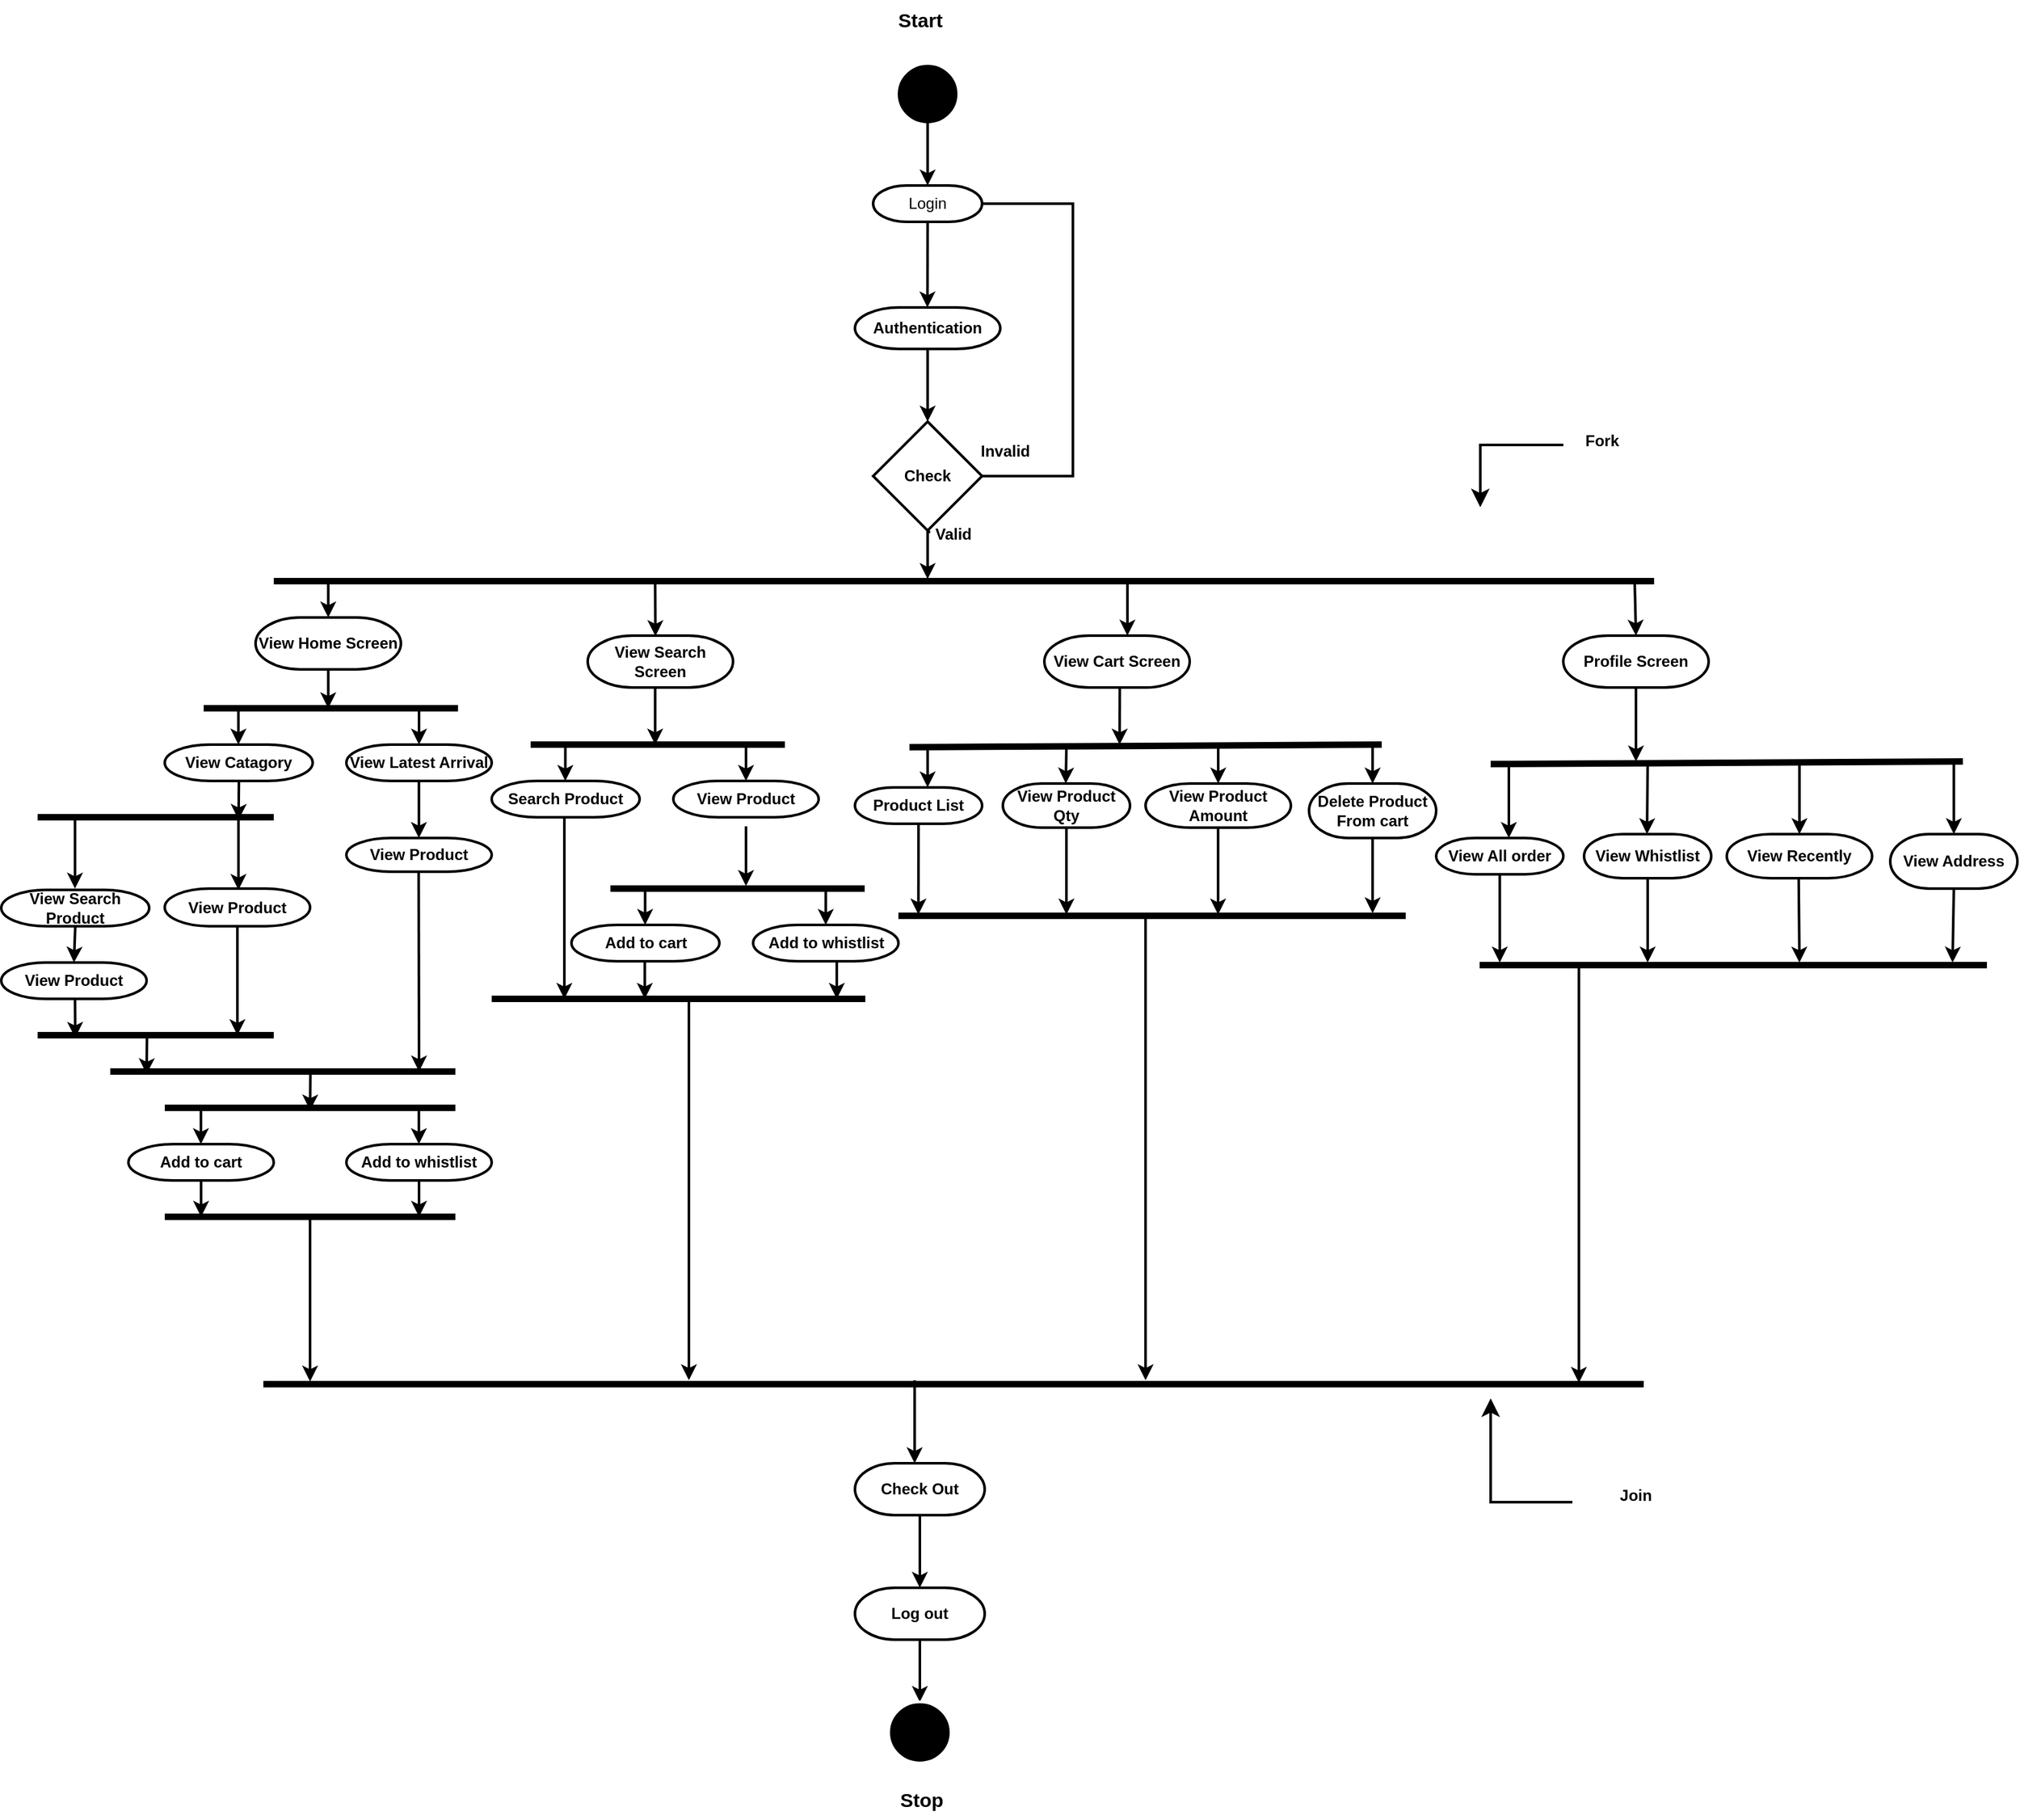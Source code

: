 <mxfile version="23.0.2" type="device" pages="2">
  <diagram id="C5RBs43oDa-KdzZeNtuy" name="Page-1">
    <mxGraphModel dx="2150" dy="235" grid="1" gridSize="14" guides="1" tooltips="1" connect="1" arrows="0" fold="1" page="0" pageScale="1" pageWidth="827" pageHeight="1169" math="0" shadow="0">
      <root>
        <mxCell id="WIyWlLk6GJQsqaUBKTNV-0" />
        <mxCell id="WIyWlLk6GJQsqaUBKTNV-1" parent="WIyWlLk6GJQsqaUBKTNV-0" />
        <mxCell id="346jWCT2rO-VqJYA6r8t-1" value="" style="ellipse;html=1;shape=startState;fillColor=#000000;strokeColor=#ffffff;strokeWidth=2;" parent="WIyWlLk6GJQsqaUBKTNV-1" vertex="1">
          <mxGeometry x="658" y="1179" width="56" height="55" as="geometry" />
        </mxCell>
        <mxCell id="346jWCT2rO-VqJYA6r8t-2" value="" style="endArrow=classic;html=1;rounded=0;exitX=0.5;exitY=1;exitDx=0;exitDy=0;strokeWidth=2;exitPerimeter=0;" parent="WIyWlLk6GJQsqaUBKTNV-1" source="346jWCT2rO-VqJYA6r8t-31" edge="1">
          <mxGeometry width="50" height="50" relative="1" as="geometry">
            <mxPoint x="685.86" y="1315" as="sourcePoint" />
            <mxPoint x="685.86" y="1371" as="targetPoint" />
          </mxGeometry>
        </mxCell>
        <mxCell id="346jWCT2rO-VqJYA6r8t-3" value="" style="endArrow=classic;html=1;rounded=0;entryX=0.5;entryY=0;entryDx=0;entryDy=0;exitX=0.5;exitY=1;exitDx=0;exitDy=0;exitPerimeter=0;strokeWidth=2;" parent="WIyWlLk6GJQsqaUBKTNV-1" source="346jWCT2rO-VqJYA6r8t-30" target="346jWCT2rO-VqJYA6r8t-4" edge="1">
          <mxGeometry width="50" height="50" relative="1" as="geometry">
            <mxPoint x="708" y="1475" as="sourcePoint" />
            <mxPoint x="684" y="1515" as="targetPoint" />
          </mxGeometry>
        </mxCell>
        <mxCell id="346jWCT2rO-VqJYA6r8t-58" style="edgeStyle=orthogonalEdgeStyle;rounded=0;orthogonalLoop=1;jettySize=auto;html=1;exitX=0.5;exitY=1;exitDx=0;exitDy=0;entryX=0.45;entryY=0.022;entryDx=0;entryDy=0;entryPerimeter=0;strokeWidth=2;" parent="WIyWlLk6GJQsqaUBKTNV-1" edge="1">
          <mxGeometry relative="1" as="geometry">
            <mxPoint x="688.01" y="1544" as="sourcePoint" />
            <mxPoint x="686" y="1580.396" as="targetPoint" />
            <Array as="points">
              <mxPoint x="686" y="1544" />
            </Array>
          </mxGeometry>
        </mxCell>
        <mxCell id="346jWCT2rO-VqJYA6r8t-4" value="&lt;b&gt;Check&lt;/b&gt;" style="rhombus;whiteSpace=wrap;html=1;strokeWidth=2;" parent="WIyWlLk6GJQsqaUBKTNV-1" vertex="1">
          <mxGeometry x="644" y="1459" width="84" height="84" as="geometry" />
        </mxCell>
        <mxCell id="346jWCT2rO-VqJYA6r8t-8" value="&lt;b&gt;Invalid&lt;/b&gt;" style="text;html=1;strokeColor=none;fillColor=none;align=center;verticalAlign=middle;whiteSpace=wrap;rounded=0;strokeWidth=2;" parent="WIyWlLk6GJQsqaUBKTNV-1" vertex="1">
          <mxGeometry x="716" y="1467" width="60" height="30" as="geometry" />
        </mxCell>
        <mxCell id="346jWCT2rO-VqJYA6r8t-9" value="&lt;b&gt;Valid&lt;/b&gt;" style="text;html=1;strokeColor=none;fillColor=none;align=center;verticalAlign=middle;whiteSpace=wrap;rounded=0;strokeWidth=2;" parent="WIyWlLk6GJQsqaUBKTNV-1" vertex="1">
          <mxGeometry x="676" y="1531" width="60" height="30" as="geometry" />
        </mxCell>
        <mxCell id="346jWCT2rO-VqJYA6r8t-18" value="" style="endArrow=classic;html=1;rounded=0;strokeWidth=2;" parent="WIyWlLk6GJQsqaUBKTNV-1" edge="1">
          <mxGeometry width="50" height="50" relative="1" as="geometry">
            <mxPoint x="676" y="2198" as="sourcePoint" />
            <mxPoint x="676" y="2262" as="targetPoint" />
          </mxGeometry>
        </mxCell>
        <mxCell id="346jWCT2rO-VqJYA6r8t-19" style="edgeStyle=orthogonalEdgeStyle;rounded=0;orthogonalLoop=1;jettySize=auto;html=1;exitX=0.5;exitY=1;exitDx=0;exitDy=0;entryX=0.5;entryY=0;entryDx=0;entryDy=0;exitPerimeter=0;strokeWidth=2;" parent="WIyWlLk6GJQsqaUBKTNV-1" source="346jWCT2rO-VqJYA6r8t-52" edge="1">
          <mxGeometry relative="1" as="geometry">
            <mxPoint x="676" y="2318" as="sourcePoint" />
            <mxPoint x="680" y="2446" as="targetPoint" />
          </mxGeometry>
        </mxCell>
        <mxCell id="346jWCT2rO-VqJYA6r8t-26" value="" style="edgeStyle=segmentEdgeStyle;endArrow=classic;html=1;curved=0;rounded=0;endSize=8;startSize=8;strokeWidth=2;" parent="WIyWlLk6GJQsqaUBKTNV-1" edge="1">
          <mxGeometry width="50" height="50" relative="1" as="geometry">
            <mxPoint x="1176" y="1477" as="sourcePoint" />
            <mxPoint x="1112" y="1525" as="targetPoint" />
          </mxGeometry>
        </mxCell>
        <mxCell id="346jWCT2rO-VqJYA6r8t-27" value="&lt;b&gt;Fork&lt;/b&gt;" style="text;html=1;strokeColor=none;fillColor=none;align=center;verticalAlign=middle;whiteSpace=wrap;rounded=0;strokeWidth=2;" parent="WIyWlLk6GJQsqaUBKTNV-1" vertex="1">
          <mxGeometry x="1176" y="1459" width="60" height="30" as="geometry" />
        </mxCell>
        <mxCell id="346jWCT2rO-VqJYA6r8t-28" value="" style="edgeStyle=segmentEdgeStyle;endArrow=classic;html=1;curved=0;rounded=0;endSize=8;startSize=8;strokeWidth=2;" parent="WIyWlLk6GJQsqaUBKTNV-1" edge="1">
          <mxGeometry width="50" height="50" relative="1" as="geometry">
            <mxPoint x="1183" y="2292" as="sourcePoint" />
            <mxPoint x="1120" y="2212" as="targetPoint" />
          </mxGeometry>
        </mxCell>
        <mxCell id="346jWCT2rO-VqJYA6r8t-29" value="&lt;b&gt;Join&lt;/b&gt;" style="text;html=1;strokeColor=none;fillColor=none;align=center;verticalAlign=middle;whiteSpace=wrap;rounded=0;strokeWidth=2;" parent="WIyWlLk6GJQsqaUBKTNV-1" vertex="1">
          <mxGeometry x="1202" y="2272" width="60" height="30" as="geometry" />
        </mxCell>
        <mxCell id="346jWCT2rO-VqJYA6r8t-30" value="&lt;b style=&quot;border-color: var(--border-color);&quot;&gt;Authentication&lt;/b&gt;" style="strokeWidth=2;html=1;shape=mxgraph.flowchart.terminator;whiteSpace=wrap;" parent="WIyWlLk6GJQsqaUBKTNV-1" vertex="1">
          <mxGeometry x="630" y="1371" width="112" height="32" as="geometry" />
        </mxCell>
        <mxCell id="346jWCT2rO-VqJYA6r8t-32" value="&lt;b&gt;View Home Screen&lt;/b&gt;" style="strokeWidth=2;html=1;shape=mxgraph.flowchart.terminator;whiteSpace=wrap;" parent="WIyWlLk6GJQsqaUBKTNV-1" vertex="1">
          <mxGeometry x="168" y="1610" width="112" height="40" as="geometry" />
        </mxCell>
        <mxCell id="346jWCT2rO-VqJYA6r8t-34" value="&lt;b&gt;View Search Screen&lt;/b&gt;" style="strokeWidth=2;html=1;shape=mxgraph.flowchart.terminator;whiteSpace=wrap;" parent="WIyWlLk6GJQsqaUBKTNV-1" vertex="1">
          <mxGeometry x="424" y="1624" width="112" height="40" as="geometry" />
        </mxCell>
        <mxCell id="346jWCT2rO-VqJYA6r8t-36" value="&lt;b&gt;View Cart Screen&lt;/b&gt;" style="strokeWidth=2;html=1;shape=mxgraph.flowchart.terminator;whiteSpace=wrap;" parent="WIyWlLk6GJQsqaUBKTNV-1" vertex="1">
          <mxGeometry x="776" y="1624" width="112" height="40" as="geometry" />
        </mxCell>
        <mxCell id="346jWCT2rO-VqJYA6r8t-47" value="&lt;b&gt;Profile Screen&lt;/b&gt;" style="strokeWidth=2;html=1;shape=mxgraph.flowchart.terminator;whiteSpace=wrap;" parent="WIyWlLk6GJQsqaUBKTNV-1" vertex="1">
          <mxGeometry x="1176" y="1624" width="112" height="40" as="geometry" />
        </mxCell>
        <mxCell id="346jWCT2rO-VqJYA6r8t-52" value="&lt;b&gt;Log out&lt;/b&gt;" style="strokeWidth=2;html=1;shape=mxgraph.flowchart.terminator;whiteSpace=wrap;" parent="WIyWlLk6GJQsqaUBKTNV-1" vertex="1">
          <mxGeometry x="630" y="2358" width="100" height="40" as="geometry" />
        </mxCell>
        <mxCell id="346jWCT2rO-VqJYA6r8t-65" style="edgeStyle=orthogonalEdgeStyle;rounded=0;orthogonalLoop=1;jettySize=auto;html=1;exitX=0.5;exitY=1;exitDx=0;exitDy=0;exitPerimeter=0;entryX=0.5;entryY=0;entryDx=0;entryDy=0;entryPerimeter=0;strokeWidth=2;" parent="WIyWlLk6GJQsqaUBKTNV-1" source="346jWCT2rO-VqJYA6r8t-53" target="346jWCT2rO-VqJYA6r8t-52" edge="1">
          <mxGeometry relative="1" as="geometry" />
        </mxCell>
        <mxCell id="346jWCT2rO-VqJYA6r8t-53" value="&lt;b&gt;Check Out&lt;/b&gt;" style="strokeWidth=2;html=1;shape=mxgraph.flowchart.terminator;whiteSpace=wrap;" parent="WIyWlLk6GJQsqaUBKTNV-1" vertex="1">
          <mxGeometry x="630" y="2262" width="100" height="40" as="geometry" />
        </mxCell>
        <mxCell id="346jWCT2rO-VqJYA6r8t-57" value="" style="edgeStyle=orthogonalEdgeStyle;rounded=0;orthogonalLoop=1;jettySize=auto;html=1;exitX=0.482;exitY=0.882;exitDx=0;exitDy=0;entryX=0.5;entryY=0;entryDx=0;entryDy=0;strokeWidth=2;exitPerimeter=0;entryPerimeter=0;" parent="WIyWlLk6GJQsqaUBKTNV-1" source="346jWCT2rO-VqJYA6r8t-1" target="346jWCT2rO-VqJYA6r8t-31" edge="1">
          <mxGeometry relative="1" as="geometry">
            <mxPoint x="682" y="1323" as="targetPoint" />
            <mxPoint x="682" y="1235" as="sourcePoint" />
            <Array as="points">
              <mxPoint x="686" y="1228" />
            </Array>
          </mxGeometry>
        </mxCell>
        <mxCell id="346jWCT2rO-VqJYA6r8t-31" value="Login" style="strokeWidth=2;html=1;shape=mxgraph.flowchart.terminator;whiteSpace=wrap;" parent="WIyWlLk6GJQsqaUBKTNV-1" vertex="1">
          <mxGeometry x="644" y="1277" width="84" height="28" as="geometry" />
        </mxCell>
        <mxCell id="346jWCT2rO-VqJYA6r8t-62" value="" style="endArrow=none;html=1;rounded=0;strokeWidth=2;entryX=1;entryY=0.5;entryDx=0;entryDy=0;exitX=1;exitY=0.5;exitDx=0;exitDy=0;exitPerimeter=0;" parent="WIyWlLk6GJQsqaUBKTNV-1" source="346jWCT2rO-VqJYA6r8t-31" target="346jWCT2rO-VqJYA6r8t-4" edge="1">
          <mxGeometry width="50" height="50" relative="1" as="geometry">
            <mxPoint x="798" y="1291" as="sourcePoint" />
            <mxPoint x="804" y="1499" as="targetPoint" />
            <Array as="points">
              <mxPoint x="798" y="1291" />
              <mxPoint x="798" y="1501" />
            </Array>
          </mxGeometry>
        </mxCell>
        <mxCell id="346jWCT2rO-VqJYA6r8t-66" value="" style="endArrow=classic;html=1;rounded=0;entryX=0.5;entryY=0;entryDx=0;entryDy=0;entryPerimeter=0;strokeWidth=2;" parent="WIyWlLk6GJQsqaUBKTNV-1" target="346jWCT2rO-VqJYA6r8t-32" edge="1">
          <mxGeometry width="50" height="50" relative="1" as="geometry">
            <mxPoint x="224" y="1582" as="sourcePoint" />
            <mxPoint x="514" y="1587" as="targetPoint" />
          </mxGeometry>
        </mxCell>
        <mxCell id="346jWCT2rO-VqJYA6r8t-68" value="" style="endArrow=classic;html=1;rounded=0;entryX=0.5;entryY=0;entryDx=0;entryDy=0;entryPerimeter=0;strokeWidth=2;" parent="WIyWlLk6GJQsqaUBKTNV-1" edge="1">
          <mxGeometry width="50" height="50" relative="1" as="geometry">
            <mxPoint x="840" y="1582" as="sourcePoint" />
            <mxPoint x="840.0" y="1624" as="targetPoint" />
          </mxGeometry>
        </mxCell>
        <mxCell id="346jWCT2rO-VqJYA6r8t-72" value="" style="endArrow=classic;html=1;rounded=0;entryX=0.569;entryY=-0.041;entryDx=0;entryDy=0;entryPerimeter=0;strokeWidth=2;" parent="WIyWlLk6GJQsqaUBKTNV-1" edge="1">
          <mxGeometry width="50" height="50" relative="1" as="geometry">
            <mxPoint x="476" y="1584" as="sourcePoint" />
            <mxPoint x="476.228" y="1624.36" as="targetPoint" />
          </mxGeometry>
        </mxCell>
        <mxCell id="cw4kN3tfvoRz-Rli5H_E-0" value="Start" style="text;html=1;align=center;verticalAlign=middle;resizable=0;points=[];autosize=1;strokeColor=none;fillColor=none;fontStyle=1;fontSize=15;" parent="WIyWlLk6GJQsqaUBKTNV-1" vertex="1">
          <mxGeometry x="654" y="1134" width="52" height="30" as="geometry" />
        </mxCell>
        <mxCell id="cw4kN3tfvoRz-Rli5H_E-2" value="Stop" style="text;html=1;align=center;verticalAlign=middle;resizable=0;points=[];autosize=1;strokeColor=none;fillColor=none;fontSize=15;fontStyle=1" parent="WIyWlLk6GJQsqaUBKTNV-1" vertex="1">
          <mxGeometry x="655" y="2506" width="51" height="30" as="geometry" />
        </mxCell>
        <mxCell id="h9T2KBe-GBrsIVy8H7wv-0" value="" style="endArrow=classic;html=1;rounded=0;entryX=0.5;entryY=0;entryDx=0;entryDy=0;entryPerimeter=0;strokeWidth=2;" parent="WIyWlLk6GJQsqaUBKTNV-1" target="346jWCT2rO-VqJYA6r8t-47" edge="1">
          <mxGeometry width="50" height="50" relative="1" as="geometry">
            <mxPoint x="1231" y="1582" as="sourcePoint" />
            <mxPoint x="1231.38" y="1610" as="targetPoint" />
          </mxGeometry>
        </mxCell>
        <mxCell id="h9T2KBe-GBrsIVy8H7wv-1" value="" style="endArrow=classic;html=1;rounded=0;strokeWidth=2;exitX=0.5;exitY=1;exitDx=0;exitDy=0;exitPerimeter=0;" parent="WIyWlLk6GJQsqaUBKTNV-1" source="346jWCT2rO-VqJYA6r8t-32" edge="1">
          <mxGeometry width="50" height="50" relative="1" as="geometry">
            <mxPoint x="280" y="1750" as="sourcePoint" />
            <mxPoint x="224" y="1680" as="targetPoint" />
          </mxGeometry>
        </mxCell>
        <mxCell id="h9T2KBe-GBrsIVy8H7wv-2" value="" style="endArrow=none;html=1;rounded=0;strokeWidth=5;" parent="WIyWlLk6GJQsqaUBKTNV-1" edge="1">
          <mxGeometry width="50" height="50" relative="1" as="geometry">
            <mxPoint x="128" y="1680" as="sourcePoint" />
            <mxPoint x="324" y="1680" as="targetPoint" />
          </mxGeometry>
        </mxCell>
        <mxCell id="h9T2KBe-GBrsIVy8H7wv-3" value="" style="endArrow=classic;html=1;rounded=0;strokeWidth=2;" parent="WIyWlLk6GJQsqaUBKTNV-1" edge="1">
          <mxGeometry width="50" height="50" relative="1" as="geometry">
            <mxPoint x="154.76" y="1680" as="sourcePoint" />
            <mxPoint x="154.76" y="1708" as="targetPoint" />
          </mxGeometry>
        </mxCell>
        <mxCell id="h9T2KBe-GBrsIVy8H7wv-4" value="&lt;b&gt;View Catagory&lt;/b&gt;" style="strokeWidth=2;html=1;shape=mxgraph.flowchart.terminator;whiteSpace=wrap;" parent="WIyWlLk6GJQsqaUBKTNV-1" vertex="1">
          <mxGeometry x="98" y="1708" width="114" height="28" as="geometry" />
        </mxCell>
        <mxCell id="h9T2KBe-GBrsIVy8H7wv-5" value="" style="endArrow=classic;html=1;rounded=0;strokeWidth=2;" parent="WIyWlLk6GJQsqaUBKTNV-1" edge="1">
          <mxGeometry width="50" height="50" relative="1" as="geometry">
            <mxPoint x="294" y="1680" as="sourcePoint" />
            <mxPoint x="294" y="1708" as="targetPoint" />
          </mxGeometry>
        </mxCell>
        <mxCell id="h9T2KBe-GBrsIVy8H7wv-6" value="&lt;b&gt;View Latest Arrival&lt;/b&gt;" style="strokeWidth=2;html=1;shape=mxgraph.flowchart.terminator;whiteSpace=wrap;" parent="WIyWlLk6GJQsqaUBKTNV-1" vertex="1">
          <mxGeometry x="238" y="1708" width="112" height="28" as="geometry" />
        </mxCell>
        <mxCell id="h9T2KBe-GBrsIVy8H7wv-10" value="" style="endArrow=classic;html=1;rounded=0;strokeWidth=2;" parent="WIyWlLk6GJQsqaUBKTNV-1" edge="1">
          <mxGeometry width="50" height="50" relative="1" as="geometry">
            <mxPoint x="28.8" y="1763" as="sourcePoint" />
            <mxPoint x="28.8" y="1819" as="targetPoint" />
          </mxGeometry>
        </mxCell>
        <mxCell id="h9T2KBe-GBrsIVy8H7wv-11" value="&lt;b style=&quot;border-color: var(--border-color);&quot;&gt;View Search Product&lt;/b&gt;" style="strokeWidth=2;html=1;shape=mxgraph.flowchart.terminator;whiteSpace=wrap;" parent="WIyWlLk6GJQsqaUBKTNV-1" vertex="1">
          <mxGeometry x="-28" y="1820" width="114" height="28" as="geometry" />
        </mxCell>
        <mxCell id="h9T2KBe-GBrsIVy8H7wv-12" value="" style="endArrow=classic;html=1;rounded=0;strokeWidth=2;exitX=0.5;exitY=1;exitDx=0;exitDy=0;exitPerimeter=0;" parent="WIyWlLk6GJQsqaUBKTNV-1" edge="1">
          <mxGeometry width="50" height="50" relative="1" as="geometry">
            <mxPoint x="155.15" y="1736" as="sourcePoint" />
            <mxPoint x="154.86" y="1766" as="targetPoint" />
          </mxGeometry>
        </mxCell>
        <mxCell id="h9T2KBe-GBrsIVy8H7wv-13" value="" style="endArrow=classic;html=1;rounded=0;strokeWidth=2;" parent="WIyWlLk6GJQsqaUBKTNV-1" edge="1">
          <mxGeometry width="50" height="50" relative="1" as="geometry">
            <mxPoint x="154.8" y="1764" as="sourcePoint" />
            <mxPoint x="154.8" y="1820" as="targetPoint" />
            <Array as="points">
              <mxPoint x="154.8" y="1792" />
            </Array>
          </mxGeometry>
        </mxCell>
        <mxCell id="h9T2KBe-GBrsIVy8H7wv-14" value="&lt;b&gt;View Product&lt;/b&gt;" style="strokeWidth=2;html=1;shape=mxgraph.flowchart.terminator;whiteSpace=wrap;" parent="WIyWlLk6GJQsqaUBKTNV-1" vertex="1">
          <mxGeometry x="98" y="1819" width="112" height="29" as="geometry" />
        </mxCell>
        <mxCell id="h9T2KBe-GBrsIVy8H7wv-15" value="" style="endArrow=none;html=1;rounded=0;strokeWidth=5;" parent="WIyWlLk6GJQsqaUBKTNV-1" edge="1">
          <mxGeometry width="50" height="50" relative="1" as="geometry">
            <mxPoint y="1764" as="sourcePoint" />
            <mxPoint x="182" y="1764" as="targetPoint" />
          </mxGeometry>
        </mxCell>
        <mxCell id="h9T2KBe-GBrsIVy8H7wv-16" value="" style="endArrow=none;html=1;rounded=0;strokeWidth=5;" parent="WIyWlLk6GJQsqaUBKTNV-1" edge="1">
          <mxGeometry width="50" height="50" relative="1" as="geometry">
            <mxPoint x="98" y="1988" as="sourcePoint" />
            <mxPoint x="322" y="1988" as="targetPoint" />
          </mxGeometry>
        </mxCell>
        <mxCell id="h9T2KBe-GBrsIVy8H7wv-17" value="" style="endArrow=classic;html=1;rounded=0;strokeWidth=2;" parent="WIyWlLk6GJQsqaUBKTNV-1" edge="1">
          <mxGeometry width="50" height="50" relative="1" as="geometry">
            <mxPoint x="125.86" y="1988" as="sourcePoint" />
            <mxPoint x="125.86" y="2016" as="targetPoint" />
          </mxGeometry>
        </mxCell>
        <mxCell id="h9T2KBe-GBrsIVy8H7wv-18" value="&lt;b&gt;Add to cart&lt;/b&gt;" style="strokeWidth=2;html=1;shape=mxgraph.flowchart.terminator;whiteSpace=wrap;" parent="WIyWlLk6GJQsqaUBKTNV-1" vertex="1">
          <mxGeometry x="70" y="2016" width="112" height="28" as="geometry" />
        </mxCell>
        <mxCell id="h9T2KBe-GBrsIVy8H7wv-19" value="" style="endArrow=classic;html=1;rounded=0;strokeWidth=2;" parent="WIyWlLk6GJQsqaUBKTNV-1" edge="1">
          <mxGeometry width="50" height="50" relative="1" as="geometry">
            <mxPoint x="293.86" y="1988" as="sourcePoint" />
            <mxPoint x="293.86" y="2016" as="targetPoint" />
          </mxGeometry>
        </mxCell>
        <mxCell id="h9T2KBe-GBrsIVy8H7wv-20" value="&lt;b&gt;Add to whistlist&lt;/b&gt;" style="strokeWidth=2;html=1;shape=mxgraph.flowchart.terminator;whiteSpace=wrap;" parent="WIyWlLk6GJQsqaUBKTNV-1" vertex="1">
          <mxGeometry x="238" y="2016" width="112" height="28" as="geometry" />
        </mxCell>
        <mxCell id="h9T2KBe-GBrsIVy8H7wv-21" value="" style="endArrow=classic;html=1;rounded=0;strokeWidth=2;" parent="WIyWlLk6GJQsqaUBKTNV-1" edge="1">
          <mxGeometry width="50" height="50" relative="1" as="geometry">
            <mxPoint x="293.89" y="1736" as="sourcePoint" />
            <mxPoint x="293.89" y="1780" as="targetPoint" />
          </mxGeometry>
        </mxCell>
        <mxCell id="h9T2KBe-GBrsIVy8H7wv-22" value="&lt;b&gt;View Product&lt;/b&gt;" style="strokeWidth=2;html=1;shape=mxgraph.flowchart.terminator;whiteSpace=wrap;" parent="WIyWlLk6GJQsqaUBKTNV-1" vertex="1">
          <mxGeometry x="238" y="1780" width="112" height="26" as="geometry" />
        </mxCell>
        <mxCell id="h9T2KBe-GBrsIVy8H7wv-23" value="" style="endArrow=classic;html=1;rounded=0;strokeWidth=2;" parent="WIyWlLk6GJQsqaUBKTNV-1" edge="1">
          <mxGeometry width="50" height="50" relative="1" as="geometry">
            <mxPoint x="293.71" y="1806" as="sourcePoint" />
            <mxPoint x="294" y="1960" as="targetPoint" />
          </mxGeometry>
        </mxCell>
        <mxCell id="h9T2KBe-GBrsIVy8H7wv-24" value="" style="endArrow=classic;html=1;rounded=0;strokeWidth=2;exitX=0.5;exitY=1;exitDx=0;exitDy=0;exitPerimeter=0;" parent="WIyWlLk6GJQsqaUBKTNV-1" source="h9T2KBe-GBrsIVy8H7wv-14" edge="1">
          <mxGeometry width="50" height="50" relative="1" as="geometry">
            <mxPoint x="168" y="1862" as="sourcePoint" />
            <mxPoint x="154" y="1932" as="targetPoint" />
          </mxGeometry>
        </mxCell>
        <mxCell id="h9T2KBe-GBrsIVy8H7wv-26" value="" style="endArrow=classic;html=1;rounded=0;strokeWidth=2;entryX=0.5;entryY=0;entryDx=0;entryDy=0;entryPerimeter=0;exitX=0.5;exitY=1;exitDx=0;exitDy=0;exitPerimeter=0;" parent="WIyWlLk6GJQsqaUBKTNV-1" source="h9T2KBe-GBrsIVy8H7wv-11" target="h9T2KBe-GBrsIVy8H7wv-27" edge="1">
          <mxGeometry width="50" height="50" relative="1" as="geometry">
            <mxPoint x="28.8" y="1849" as="sourcePoint" />
            <mxPoint x="29" y="1879" as="targetPoint" />
            <Array as="points" />
          </mxGeometry>
        </mxCell>
        <mxCell id="h9T2KBe-GBrsIVy8H7wv-27" value="&lt;b&gt;View Product&lt;/b&gt;" style="strokeWidth=2;html=1;shape=mxgraph.flowchart.terminator;whiteSpace=wrap;" parent="WIyWlLk6GJQsqaUBKTNV-1" vertex="1">
          <mxGeometry x="-28" y="1876" width="112" height="28" as="geometry" />
        </mxCell>
        <mxCell id="h9T2KBe-GBrsIVy8H7wv-28" value="" style="endArrow=classic;html=1;rounded=0;strokeWidth=2;entryX=0.5;entryY=0;entryDx=0;entryDy=0;entryPerimeter=0;" parent="WIyWlLk6GJQsqaUBKTNV-1" edge="1">
          <mxGeometry width="50" height="50" relative="1" as="geometry">
            <mxPoint x="28.8" y="1904" as="sourcePoint" />
            <mxPoint x="29" y="1934" as="targetPoint" />
            <Array as="points" />
          </mxGeometry>
        </mxCell>
        <mxCell id="h9T2KBe-GBrsIVy8H7wv-30" value="" style="endArrow=none;html=1;rounded=0;strokeWidth=5;" parent="WIyWlLk6GJQsqaUBKTNV-1" edge="1">
          <mxGeometry width="50" height="50" relative="1" as="geometry">
            <mxPoint x="182" y="1582" as="sourcePoint" />
            <mxPoint x="1246" y="1582" as="targetPoint" />
          </mxGeometry>
        </mxCell>
        <mxCell id="h9T2KBe-GBrsIVy8H7wv-31" value="" style="endArrow=none;html=1;rounded=0;strokeWidth=5;" parent="WIyWlLk6GJQsqaUBKTNV-1" edge="1">
          <mxGeometry width="50" height="50" relative="1" as="geometry">
            <mxPoint y="1932" as="sourcePoint" />
            <mxPoint x="182" y="1932" as="targetPoint" />
          </mxGeometry>
        </mxCell>
        <mxCell id="h9T2KBe-GBrsIVy8H7wv-32" value="" style="endArrow=classic;html=1;rounded=0;strokeWidth=2;exitX=0.5;exitY=1;exitDx=0;exitDy=0;exitPerimeter=0;" parent="WIyWlLk6GJQsqaUBKTNV-1" edge="1">
          <mxGeometry width="50" height="50" relative="1" as="geometry">
            <mxPoint x="84.29" y="1932" as="sourcePoint" />
            <mxPoint x="84.0" y="1962" as="targetPoint" />
          </mxGeometry>
        </mxCell>
        <mxCell id="h9T2KBe-GBrsIVy8H7wv-34" value="" style="endArrow=none;html=1;rounded=0;strokeWidth=5;" parent="WIyWlLk6GJQsqaUBKTNV-1" edge="1">
          <mxGeometry width="50" height="50" relative="1" as="geometry">
            <mxPoint x="56" y="1960" as="sourcePoint" />
            <mxPoint x="322" y="1960" as="targetPoint" />
          </mxGeometry>
        </mxCell>
        <mxCell id="h9T2KBe-GBrsIVy8H7wv-35" value="" style="endArrow=classic;html=1;rounded=0;strokeWidth=2;exitX=0.5;exitY=1;exitDx=0;exitDy=0;exitPerimeter=0;" parent="WIyWlLk6GJQsqaUBKTNV-1" edge="1">
          <mxGeometry width="50" height="50" relative="1" as="geometry">
            <mxPoint x="210.29" y="1960" as="sourcePoint" />
            <mxPoint x="210" y="1990" as="targetPoint" />
          </mxGeometry>
        </mxCell>
        <mxCell id="h9T2KBe-GBrsIVy8H7wv-37" value="" style="endArrow=classic;html=1;rounded=0;strokeWidth=2;" parent="WIyWlLk6GJQsqaUBKTNV-1" edge="1">
          <mxGeometry width="50" height="50" relative="1" as="geometry">
            <mxPoint x="126.0" y="2044" as="sourcePoint" />
            <mxPoint x="126.0" y="2072" as="targetPoint" />
          </mxGeometry>
        </mxCell>
        <mxCell id="h9T2KBe-GBrsIVy8H7wv-38" value="" style="endArrow=classic;html=1;rounded=0;strokeWidth=2;" parent="WIyWlLk6GJQsqaUBKTNV-1" edge="1">
          <mxGeometry width="50" height="50" relative="1" as="geometry">
            <mxPoint x="294" y="2044" as="sourcePoint" />
            <mxPoint x="294" y="2072" as="targetPoint" />
          </mxGeometry>
        </mxCell>
        <mxCell id="h9T2KBe-GBrsIVy8H7wv-39" value="" style="endArrow=none;html=1;rounded=0;strokeWidth=5;" parent="WIyWlLk6GJQsqaUBKTNV-1" edge="1">
          <mxGeometry width="50" height="50" relative="1" as="geometry">
            <mxPoint x="98" y="2072" as="sourcePoint" />
            <mxPoint x="322" y="2072" as="targetPoint" />
          </mxGeometry>
        </mxCell>
        <mxCell id="h9T2KBe-GBrsIVy8H7wv-40" value="" style="endArrow=classic;html=1;rounded=0;strokeWidth=2;" parent="WIyWlLk6GJQsqaUBKTNV-1" edge="1">
          <mxGeometry width="50" height="50" relative="1" as="geometry">
            <mxPoint x="210" y="2073" as="sourcePoint" />
            <mxPoint x="210" y="2199" as="targetPoint" />
          </mxGeometry>
        </mxCell>
        <mxCell id="h9T2KBe-GBrsIVy8H7wv-41" value="" style="endArrow=none;html=1;rounded=0;strokeWidth=5;" parent="WIyWlLk6GJQsqaUBKTNV-1" edge="1">
          <mxGeometry width="50" height="50" relative="1" as="geometry">
            <mxPoint x="380" y="1708" as="sourcePoint" />
            <mxPoint x="576" y="1708" as="targetPoint" />
          </mxGeometry>
        </mxCell>
        <mxCell id="h9T2KBe-GBrsIVy8H7wv-42" value="" style="endArrow=classic;html=1;rounded=0;strokeWidth=2;" parent="WIyWlLk6GJQsqaUBKTNV-1" edge="1">
          <mxGeometry width="50" height="50" relative="1" as="geometry">
            <mxPoint x="406.76" y="1708" as="sourcePoint" />
            <mxPoint x="406.76" y="1736" as="targetPoint" />
          </mxGeometry>
        </mxCell>
        <mxCell id="h9T2KBe-GBrsIVy8H7wv-43" value="&lt;b&gt;Search Product&lt;/b&gt;" style="strokeWidth=2;html=1;shape=mxgraph.flowchart.terminator;whiteSpace=wrap;" parent="WIyWlLk6GJQsqaUBKTNV-1" vertex="1">
          <mxGeometry x="350" y="1736" width="114" height="28" as="geometry" />
        </mxCell>
        <mxCell id="h9T2KBe-GBrsIVy8H7wv-44" value="" style="endArrow=classic;html=1;rounded=0;strokeWidth=2;" parent="WIyWlLk6GJQsqaUBKTNV-1" edge="1">
          <mxGeometry width="50" height="50" relative="1" as="geometry">
            <mxPoint x="546" y="1708" as="sourcePoint" />
            <mxPoint x="546" y="1736" as="targetPoint" />
          </mxGeometry>
        </mxCell>
        <mxCell id="h9T2KBe-GBrsIVy8H7wv-45" value="&lt;b&gt;View Product&lt;/b&gt;" style="strokeWidth=2;html=1;shape=mxgraph.flowchart.terminator;whiteSpace=wrap;" parent="WIyWlLk6GJQsqaUBKTNV-1" vertex="1">
          <mxGeometry x="490" y="1736" width="112" height="28" as="geometry" />
        </mxCell>
        <mxCell id="h9T2KBe-GBrsIVy8H7wv-46" value="" style="endArrow=classic;html=1;rounded=0;strokeWidth=2;" parent="WIyWlLk6GJQsqaUBKTNV-1" edge="1">
          <mxGeometry width="50" height="50" relative="1" as="geometry">
            <mxPoint x="476" y="1664" as="sourcePoint" />
            <mxPoint x="476" y="1708" as="targetPoint" />
          </mxGeometry>
        </mxCell>
        <mxCell id="h9T2KBe-GBrsIVy8H7wv-47" value="" style="endArrow=classic;html=1;rounded=0;strokeWidth=2;" parent="WIyWlLk6GJQsqaUBKTNV-1" edge="1">
          <mxGeometry width="50" height="50" relative="1" as="geometry">
            <mxPoint x="406" y="1764" as="sourcePoint" />
            <mxPoint x="406" y="1904" as="targetPoint" />
          </mxGeometry>
        </mxCell>
        <mxCell id="h9T2KBe-GBrsIVy8H7wv-54" value="" style="endArrow=classic;html=1;rounded=0;strokeWidth=2;" parent="WIyWlLk6GJQsqaUBKTNV-1" edge="1">
          <mxGeometry width="50" height="50" relative="1" as="geometry">
            <mxPoint x="546" y="1771" as="sourcePoint" />
            <mxPoint x="546" y="1817" as="targetPoint" />
          </mxGeometry>
        </mxCell>
        <mxCell id="h9T2KBe-GBrsIVy8H7wv-55" value="" style="endArrow=none;html=1;rounded=0;strokeWidth=5;" parent="WIyWlLk6GJQsqaUBKTNV-1" edge="1">
          <mxGeometry width="50" height="50" relative="1" as="geometry">
            <mxPoint x="441.5" y="1819" as="sourcePoint" />
            <mxPoint x="637.5" y="1819" as="targetPoint" />
          </mxGeometry>
        </mxCell>
        <mxCell id="h9T2KBe-GBrsIVy8H7wv-56" value="" style="endArrow=classic;html=1;rounded=0;strokeWidth=2;" parent="WIyWlLk6GJQsqaUBKTNV-1" edge="1">
          <mxGeometry width="50" height="50" relative="1" as="geometry">
            <mxPoint x="468.26" y="1819" as="sourcePoint" />
            <mxPoint x="468.26" y="1847" as="targetPoint" />
          </mxGeometry>
        </mxCell>
        <mxCell id="h9T2KBe-GBrsIVy8H7wv-57" value="&lt;b style=&quot;border-color: var(--border-color);&quot;&gt;Add to cart&lt;/b&gt;" style="strokeWidth=2;html=1;shape=mxgraph.flowchart.terminator;whiteSpace=wrap;" parent="WIyWlLk6GJQsqaUBKTNV-1" vertex="1">
          <mxGeometry x="411.5" y="1847" width="114" height="28" as="geometry" />
        </mxCell>
        <mxCell id="h9T2KBe-GBrsIVy8H7wv-58" value="" style="endArrow=classic;html=1;rounded=0;strokeWidth=2;" parent="WIyWlLk6GJQsqaUBKTNV-1" edge="1">
          <mxGeometry width="50" height="50" relative="1" as="geometry">
            <mxPoint x="607.5" y="1819" as="sourcePoint" />
            <mxPoint x="607.5" y="1847" as="targetPoint" />
          </mxGeometry>
        </mxCell>
        <mxCell id="h9T2KBe-GBrsIVy8H7wv-59" value="&lt;b&gt;Add to whistlist&lt;/b&gt;" style="strokeWidth=2;html=1;shape=mxgraph.flowchart.terminator;whiteSpace=wrap;" parent="WIyWlLk6GJQsqaUBKTNV-1" vertex="1">
          <mxGeometry x="551.5" y="1847" width="112" height="28" as="geometry" />
        </mxCell>
        <mxCell id="h9T2KBe-GBrsIVy8H7wv-60" value="" style="endArrow=classic;html=1;rounded=0;strokeWidth=2;" parent="WIyWlLk6GJQsqaUBKTNV-1" edge="1">
          <mxGeometry width="50" height="50" relative="1" as="geometry">
            <mxPoint x="468" y="1876" as="sourcePoint" />
            <mxPoint x="468" y="1904" as="targetPoint" />
          </mxGeometry>
        </mxCell>
        <mxCell id="h9T2KBe-GBrsIVy8H7wv-61" value="" style="endArrow=classic;html=1;rounded=0;strokeWidth=2;" parent="WIyWlLk6GJQsqaUBKTNV-1" edge="1">
          <mxGeometry width="50" height="50" relative="1" as="geometry">
            <mxPoint x="616" y="1876" as="sourcePoint" />
            <mxPoint x="616" y="1904" as="targetPoint" />
          </mxGeometry>
        </mxCell>
        <mxCell id="h9T2KBe-GBrsIVy8H7wv-62" value="" style="endArrow=none;html=1;rounded=0;strokeWidth=5;" parent="WIyWlLk6GJQsqaUBKTNV-1" edge="1">
          <mxGeometry width="50" height="50" relative="1" as="geometry">
            <mxPoint x="350" y="1904" as="sourcePoint" />
            <mxPoint x="638" y="1904" as="targetPoint" />
          </mxGeometry>
        </mxCell>
        <mxCell id="h9T2KBe-GBrsIVy8H7wv-63" value="" style="endArrow=classic;html=1;rounded=0;strokeWidth=2;" parent="WIyWlLk6GJQsqaUBKTNV-1" edge="1">
          <mxGeometry width="50" height="50" relative="1" as="geometry">
            <mxPoint x="502" y="1904" as="sourcePoint" />
            <mxPoint x="502" y="2198" as="targetPoint" />
          </mxGeometry>
        </mxCell>
        <mxCell id="h9T2KBe-GBrsIVy8H7wv-75" value="" style="endArrow=none;html=1;rounded=0;strokeWidth=5;" parent="WIyWlLk6GJQsqaUBKTNV-1" edge="1">
          <mxGeometry width="50" height="50" relative="1" as="geometry">
            <mxPoint x="672" y="1710" as="sourcePoint" />
            <mxPoint x="1036" y="1708" as="targetPoint" />
          </mxGeometry>
        </mxCell>
        <mxCell id="h9T2KBe-GBrsIVy8H7wv-76" value="" style="endArrow=classic;html=1;rounded=0;strokeWidth=2;" parent="WIyWlLk6GJQsqaUBKTNV-1" edge="1">
          <mxGeometry width="50" height="50" relative="1" as="geometry">
            <mxPoint x="686" y="1708" as="sourcePoint" />
            <mxPoint x="686" y="1741" as="targetPoint" />
          </mxGeometry>
        </mxCell>
        <mxCell id="h9T2KBe-GBrsIVy8H7wv-77" value="&lt;b&gt;Product List&lt;/b&gt;" style="strokeWidth=2;html=1;shape=mxgraph.flowchart.terminator;whiteSpace=wrap;" parent="WIyWlLk6GJQsqaUBKTNV-1" vertex="1">
          <mxGeometry x="630" y="1741" width="98" height="28" as="geometry" />
        </mxCell>
        <mxCell id="h9T2KBe-GBrsIVy8H7wv-78" value="" style="endArrow=classic;html=1;rounded=0;strokeWidth=2;entryX=0.5;entryY=0;entryDx=0;entryDy=0;entryPerimeter=0;" parent="WIyWlLk6GJQsqaUBKTNV-1" target="h9T2KBe-GBrsIVy8H7wv-79" edge="1">
          <mxGeometry width="50" height="50" relative="1" as="geometry">
            <mxPoint x="910" y="1708" as="sourcePoint" />
            <mxPoint x="910" y="1724" as="targetPoint" />
          </mxGeometry>
        </mxCell>
        <mxCell id="h9T2KBe-GBrsIVy8H7wv-79" value="&lt;b&gt;View Product Amount&lt;/b&gt;" style="strokeWidth=2;html=1;shape=mxgraph.flowchart.terminator;whiteSpace=wrap;" parent="WIyWlLk6GJQsqaUBKTNV-1" vertex="1">
          <mxGeometry x="854" y="1738" width="112" height="34" as="geometry" />
        </mxCell>
        <mxCell id="h9T2KBe-GBrsIVy8H7wv-80" value="" style="endArrow=classic;html=1;rounded=0;strokeWidth=2;exitX=0.519;exitY=1.021;exitDx=0;exitDy=0;exitPerimeter=0;" parent="WIyWlLk6GJQsqaUBKTNV-1" source="346jWCT2rO-VqJYA6r8t-36" edge="1">
          <mxGeometry width="50" height="50" relative="1" as="geometry">
            <mxPoint x="834" y="1670" as="sourcePoint" />
            <mxPoint x="834" y="1708" as="targetPoint" />
          </mxGeometry>
        </mxCell>
        <mxCell id="h9T2KBe-GBrsIVy8H7wv-82" value="" style="endArrow=classic;html=1;rounded=0;strokeWidth=2;" parent="WIyWlLk6GJQsqaUBKTNV-1" edge="1">
          <mxGeometry width="50" height="50" relative="1" as="geometry">
            <mxPoint x="793" y="1708" as="sourcePoint" />
            <mxPoint x="792.52" y="1738" as="targetPoint" />
            <Array as="points">
              <mxPoint x="792.52" y="1738" />
            </Array>
          </mxGeometry>
        </mxCell>
        <mxCell id="h9T2KBe-GBrsIVy8H7wv-83" value="&lt;b&gt;View Product Qty&lt;/b&gt;" style="strokeWidth=2;html=1;shape=mxgraph.flowchart.terminator;whiteSpace=wrap;" parent="WIyWlLk6GJQsqaUBKTNV-1" vertex="1">
          <mxGeometry x="744" y="1738" width="98" height="34" as="geometry" />
        </mxCell>
        <mxCell id="h9T2KBe-GBrsIVy8H7wv-86" value="" style="endArrow=classic;html=1;rounded=0;strokeWidth=2;entryX=0.5;entryY=0;entryDx=0;entryDy=0;entryPerimeter=0;" parent="WIyWlLk6GJQsqaUBKTNV-1" target="h9T2KBe-GBrsIVy8H7wv-87" edge="1">
          <mxGeometry width="50" height="50" relative="1" as="geometry">
            <mxPoint x="1029" y="1708" as="sourcePoint" />
            <mxPoint x="1008" y="1724" as="targetPoint" />
          </mxGeometry>
        </mxCell>
        <mxCell id="h9T2KBe-GBrsIVy8H7wv-87" value="&lt;b&gt;Delete Product From cart&lt;/b&gt;" style="strokeWidth=2;html=1;shape=mxgraph.flowchart.terminator;whiteSpace=wrap;" parent="WIyWlLk6GJQsqaUBKTNV-1" vertex="1">
          <mxGeometry x="980" y="1738" width="98" height="42" as="geometry" />
        </mxCell>
        <mxCell id="UM7VvPGbkYEXSfBxWme_-0" value="" style="endArrow=none;html=1;rounded=0;strokeWidth=5;" parent="WIyWlLk6GJQsqaUBKTNV-1" edge="1">
          <mxGeometry width="50" height="50" relative="1" as="geometry">
            <mxPoint x="663.5" y="1840" as="sourcePoint" />
            <mxPoint x="1054.5" y="1840" as="targetPoint" />
          </mxGeometry>
        </mxCell>
        <mxCell id="UM7VvPGbkYEXSfBxWme_-1" value="" style="endArrow=classic;html=1;rounded=0;strokeWidth=2;exitX=0.5;exitY=1;exitDx=0;exitDy=0;exitPerimeter=0;" parent="WIyWlLk6GJQsqaUBKTNV-1" source="h9T2KBe-GBrsIVy8H7wv-83" edge="1">
          <mxGeometry width="50" height="50" relative="1" as="geometry">
            <mxPoint x="793" y="1777.0" as="sourcePoint" />
            <mxPoint x="793" y="1839" as="targetPoint" />
          </mxGeometry>
        </mxCell>
        <mxCell id="UM7VvPGbkYEXSfBxWme_-7" value="" style="endArrow=classic;html=1;rounded=0;strokeWidth=2;" parent="WIyWlLk6GJQsqaUBKTNV-1" edge="1">
          <mxGeometry width="50" height="50" relative="1" as="geometry">
            <mxPoint x="854" y="1840" as="sourcePoint" />
            <mxPoint x="854" y="2198" as="targetPoint" />
          </mxGeometry>
        </mxCell>
        <mxCell id="UM7VvPGbkYEXSfBxWme_-9" value="" style="endArrow=none;html=1;rounded=0;strokeWidth=5;" parent="WIyWlLk6GJQsqaUBKTNV-1" edge="1">
          <mxGeometry width="50" height="50" relative="1" as="geometry">
            <mxPoint x="1120" y="1723" as="sourcePoint" />
            <mxPoint x="1484" y="1721" as="targetPoint" />
          </mxGeometry>
        </mxCell>
        <mxCell id="UM7VvPGbkYEXSfBxWme_-10" value="" style="endArrow=classic;html=1;rounded=0;strokeWidth=2;" parent="WIyWlLk6GJQsqaUBKTNV-1" edge="1">
          <mxGeometry width="50" height="50" relative="1" as="geometry">
            <mxPoint x="1134" y="1724" as="sourcePoint" />
            <mxPoint x="1134" y="1780" as="targetPoint" />
          </mxGeometry>
        </mxCell>
        <mxCell id="UM7VvPGbkYEXSfBxWme_-11" value="&lt;b&gt;View All order&lt;/b&gt;" style="strokeWidth=2;html=1;shape=mxgraph.flowchart.terminator;whiteSpace=wrap;" parent="WIyWlLk6GJQsqaUBKTNV-1" vertex="1">
          <mxGeometry x="1078" y="1780" width="98" height="28" as="geometry" />
        </mxCell>
        <mxCell id="UM7VvPGbkYEXSfBxWme_-12" value="" style="endArrow=classic;html=1;rounded=0;strokeWidth=2;entryX=0.5;entryY=0;entryDx=0;entryDy=0;entryPerimeter=0;" parent="WIyWlLk6GJQsqaUBKTNV-1" target="UM7VvPGbkYEXSfBxWme_-13" edge="1">
          <mxGeometry width="50" height="50" relative="1" as="geometry">
            <mxPoint x="1358" y="1721" as="sourcePoint" />
            <mxPoint x="1358" y="1763" as="targetPoint" />
          </mxGeometry>
        </mxCell>
        <mxCell id="UM7VvPGbkYEXSfBxWme_-13" value="&lt;b&gt;View Recently&lt;/b&gt;" style="strokeWidth=2;html=1;shape=mxgraph.flowchart.terminator;whiteSpace=wrap;" parent="WIyWlLk6GJQsqaUBKTNV-1" vertex="1">
          <mxGeometry x="1302" y="1777" width="112" height="34" as="geometry" />
        </mxCell>
        <mxCell id="UM7VvPGbkYEXSfBxWme_-14" value="" style="endArrow=classic;html=1;rounded=0;strokeWidth=2;exitX=0.5;exitY=1;exitDx=0;exitDy=0;exitPerimeter=0;" parent="WIyWlLk6GJQsqaUBKTNV-1" edge="1">
          <mxGeometry width="50" height="50" relative="1" as="geometry">
            <mxPoint x="1232.0" y="1663" as="sourcePoint" />
            <mxPoint x="1232" y="1721" as="targetPoint" />
          </mxGeometry>
        </mxCell>
        <mxCell id="UM7VvPGbkYEXSfBxWme_-15" value="" style="endArrow=classic;html=1;rounded=0;strokeWidth=2;" parent="WIyWlLk6GJQsqaUBKTNV-1" edge="1">
          <mxGeometry width="50" height="50" relative="1" as="geometry">
            <mxPoint x="1241" y="1721" as="sourcePoint" />
            <mxPoint x="1240.52" y="1777" as="targetPoint" />
            <Array as="points">
              <mxPoint x="1240.52" y="1777" />
            </Array>
          </mxGeometry>
        </mxCell>
        <mxCell id="UM7VvPGbkYEXSfBxWme_-16" value="&lt;b&gt;View Whistlist&lt;/b&gt;" style="strokeWidth=2;html=1;shape=mxgraph.flowchart.terminator;whiteSpace=wrap;" parent="WIyWlLk6GJQsqaUBKTNV-1" vertex="1">
          <mxGeometry x="1192" y="1777" width="98" height="34" as="geometry" />
        </mxCell>
        <mxCell id="UM7VvPGbkYEXSfBxWme_-17" value="" style="endArrow=classic;html=1;rounded=0;strokeWidth=2;entryX=0.5;entryY=0;entryDx=0;entryDy=0;entryPerimeter=0;" parent="WIyWlLk6GJQsqaUBKTNV-1" target="UM7VvPGbkYEXSfBxWme_-18" edge="1">
          <mxGeometry width="50" height="50" relative="1" as="geometry">
            <mxPoint x="1477" y="1721" as="sourcePoint" />
            <mxPoint x="1456" y="1763" as="targetPoint" />
          </mxGeometry>
        </mxCell>
        <mxCell id="UM7VvPGbkYEXSfBxWme_-18" value="&lt;b&gt;View Address&lt;/b&gt;" style="strokeWidth=2;html=1;shape=mxgraph.flowchart.terminator;whiteSpace=wrap;" parent="WIyWlLk6GJQsqaUBKTNV-1" vertex="1">
          <mxGeometry x="1428" y="1777" width="98" height="42" as="geometry" />
        </mxCell>
        <mxCell id="UM7VvPGbkYEXSfBxWme_-19" value="" style="endArrow=none;html=1;rounded=0;strokeWidth=5;" parent="WIyWlLk6GJQsqaUBKTNV-1" edge="1">
          <mxGeometry width="50" height="50" relative="1" as="geometry">
            <mxPoint x="1111.5" y="1878" as="sourcePoint" />
            <mxPoint x="1502.5" y="1878" as="targetPoint" />
          </mxGeometry>
        </mxCell>
        <mxCell id="UM7VvPGbkYEXSfBxWme_-20" value="" style="endArrow=classic;html=1;rounded=0;strokeWidth=2;exitX=0.5;exitY=1;exitDx=0;exitDy=0;exitPerimeter=0;" parent="WIyWlLk6GJQsqaUBKTNV-1" source="UM7VvPGbkYEXSfBxWme_-16" edge="1">
          <mxGeometry width="50" height="50" relative="1" as="geometry">
            <mxPoint x="1240.5" y="1809" as="sourcePoint" />
            <mxPoint x="1241" y="1876" as="targetPoint" />
          </mxGeometry>
        </mxCell>
        <mxCell id="UM7VvPGbkYEXSfBxWme_-21" value="" style="endArrow=classic;html=1;rounded=0;strokeWidth=2;exitX=0.5;exitY=1;exitDx=0;exitDy=0;exitPerimeter=0;" parent="WIyWlLk6GJQsqaUBKTNV-1" edge="1">
          <mxGeometry width="50" height="50" relative="1" as="geometry">
            <mxPoint x="1357.41" y="1811" as="sourcePoint" />
            <mxPoint x="1358" y="1876" as="targetPoint" />
          </mxGeometry>
        </mxCell>
        <mxCell id="UM7VvPGbkYEXSfBxWme_-22" value="" style="endArrow=classic;html=1;rounded=0;strokeWidth=2;exitX=0.5;exitY=1;exitDx=0;exitDy=0;exitPerimeter=0;" parent="WIyWlLk6GJQsqaUBKTNV-1" source="UM7VvPGbkYEXSfBxWme_-18" edge="1">
          <mxGeometry width="50" height="50" relative="1" as="geometry">
            <mxPoint x="1476.41" y="1811" as="sourcePoint" />
            <mxPoint x="1476" y="1876" as="targetPoint" />
          </mxGeometry>
        </mxCell>
        <mxCell id="UM7VvPGbkYEXSfBxWme_-23" value="" style="endArrow=classic;html=1;rounded=0;strokeWidth=2;exitX=0.5;exitY=1;exitDx=0;exitDy=0;exitPerimeter=0;" parent="WIyWlLk6GJQsqaUBKTNV-1" source="UM7VvPGbkYEXSfBxWme_-11" edge="1">
          <mxGeometry width="50" height="50" relative="1" as="geometry">
            <mxPoint x="1126.71" y="1821" as="sourcePoint" />
            <mxPoint x="1127" y="1876" as="targetPoint" />
          </mxGeometry>
        </mxCell>
        <mxCell id="UM7VvPGbkYEXSfBxWme_-24" value="" style="endArrow=classic;html=1;rounded=0;strokeWidth=2;" parent="WIyWlLk6GJQsqaUBKTNV-1" edge="1">
          <mxGeometry width="50" height="50" relative="1" as="geometry">
            <mxPoint x="1188" y="1878" as="sourcePoint" />
            <mxPoint x="1188" y="2200" as="targetPoint" />
          </mxGeometry>
        </mxCell>
        <mxCell id="UM7VvPGbkYEXSfBxWme_-25" value="" style="endArrow=classic;html=1;rounded=0;strokeWidth=2;exitX=0.5;exitY=1;exitDx=0;exitDy=0;exitPerimeter=0;" parent="WIyWlLk6GJQsqaUBKTNV-1" source="h9T2KBe-GBrsIVy8H7wv-77" edge="1">
          <mxGeometry width="50" height="50" relative="1" as="geometry">
            <mxPoint x="678.89" y="1772" as="sourcePoint" />
            <mxPoint x="678.89" y="1839" as="targetPoint" />
          </mxGeometry>
        </mxCell>
        <mxCell id="UM7VvPGbkYEXSfBxWme_-26" value="" style="endArrow=classic;html=1;rounded=0;strokeWidth=2;exitX=0.5;exitY=1;exitDx=0;exitDy=0;exitPerimeter=0;" parent="WIyWlLk6GJQsqaUBKTNV-1" edge="1">
          <mxGeometry width="50" height="50" relative="1" as="geometry">
            <mxPoint x="909.89" y="1772" as="sourcePoint" />
            <mxPoint x="909.89" y="1839" as="targetPoint" />
          </mxGeometry>
        </mxCell>
        <mxCell id="UM7VvPGbkYEXSfBxWme_-27" value="" style="endArrow=classic;html=1;rounded=0;strokeWidth=2;exitX=0.5;exitY=1;exitDx=0;exitDy=0;exitPerimeter=0;" parent="WIyWlLk6GJQsqaUBKTNV-1" source="h9T2KBe-GBrsIVy8H7wv-87" edge="1">
          <mxGeometry width="50" height="50" relative="1" as="geometry">
            <mxPoint x="1028.89" y="1784" as="sourcePoint" />
            <mxPoint x="1029" y="1838" as="targetPoint" />
          </mxGeometry>
        </mxCell>
        <mxCell id="UM7VvPGbkYEXSfBxWme_-29" value="" style="endArrow=none;html=1;rounded=0;strokeWidth=5;" parent="WIyWlLk6GJQsqaUBKTNV-1" edge="1">
          <mxGeometry width="50" height="50" relative="1" as="geometry">
            <mxPoint x="174" y="2201" as="sourcePoint" />
            <mxPoint x="1238" y="2201" as="targetPoint" />
          </mxGeometry>
        </mxCell>
        <mxCell id="UM7VvPGbkYEXSfBxWme_-32" value="" style="ellipse;html=1;shape=startState;fillColor=#000000;strokeColor=#ffffff;strokeWidth=2;" parent="WIyWlLk6GJQsqaUBKTNV-1" vertex="1">
          <mxGeometry x="652" y="2442" width="56" height="55" as="geometry" />
        </mxCell>
      </root>
    </mxGraphModel>
  </diagram>
  <diagram id="WrCBizdLfACFb0SqVV1K" name="Page-2">
    <mxGraphModel dx="1050" dy="621" grid="1" gridSize="10" guides="1" tooltips="1" connect="1" arrows="1" fold="1" page="1" pageScale="1" pageWidth="850" pageHeight="1100" math="0" shadow="0">
      <root>
        <mxCell id="0" />
        <mxCell id="1" parent="0" />
      </root>
    </mxGraphModel>
  </diagram>
</mxfile>
